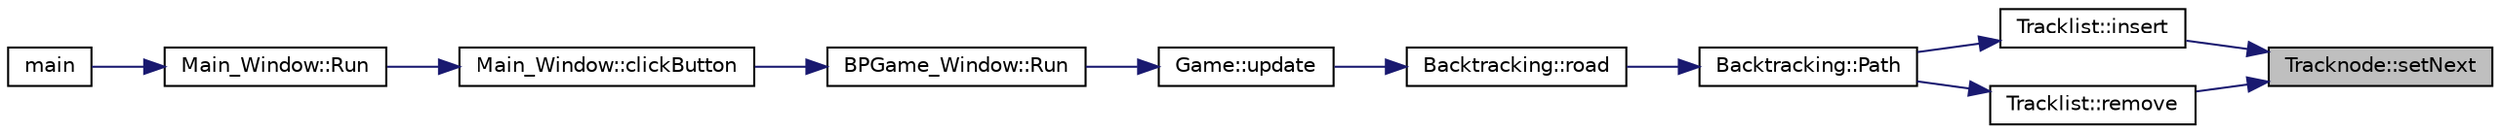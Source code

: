 digraph "Tracknode::setNext"
{
 // LATEX_PDF_SIZE
  edge [fontname="Helvetica",fontsize="10",labelfontname="Helvetica",labelfontsize="10"];
  node [fontname="Helvetica",fontsize="10",shape=record];
  rankdir="RL";
  Node1 [label="Tracknode::setNext",height=0.2,width=0.4,color="black", fillcolor="grey75", style="filled", fontcolor="black",tooltip="sets the next node of the current node"];
  Node1 -> Node2 [dir="back",color="midnightblue",fontsize="10",style="solid"];
  Node2 [label="Tracklist::insert",height=0.2,width=0.4,color="black", fillcolor="white", style="filled",URL="$classTracklist.html#af55ebedbb885b9e94d84200c7f8aed9c",tooltip="inserts a matrix with the actual state of if, the one could be use by the Backtracking"];
  Node2 -> Node3 [dir="back",color="midnightblue",fontsize="10",style="solid"];
  Node3 [label="Backtracking::Path",height=0.2,width=0.4,color="black", fillcolor="white", style="filled",URL="$classBacktracking.html#aa6ab348e6d6c30cd106ab9ac4ff3bb74",tooltip=" "];
  Node3 -> Node4 [dir="back",color="midnightblue",fontsize="10",style="solid"];
  Node4 [label="Backtracking::road",height=0.2,width=0.4,color="black", fillcolor="white", style="filled",URL="$classBacktracking.html#ab260a8a7109050ec57ea5efb50fe72c8",tooltip="gives the path fro an specific position"];
  Node4 -> Node5 [dir="back",color="midnightblue",fontsize="10",style="solid"];
  Node5 [label="Game::update",height=0.2,width=0.4,color="black", fillcolor="white", style="filled",URL="$classGame.html#a79df6376b332d63c9eca0dcee30305c3",tooltip=" "];
  Node5 -> Node6 [dir="back",color="midnightblue",fontsize="10",style="solid"];
  Node6 [label="BPGame_Window::Run",height=0.2,width=0.4,color="black", fillcolor="white", style="filled",URL="$classBPGame__Window.html#af16ea50673729421b824d00b57769c7b",tooltip="Run the window for the BP Game."];
  Node6 -> Node7 [dir="back",color="midnightblue",fontsize="10",style="solid"];
  Node7 [label="Main_Window::clickButton",height=0.2,width=0.4,color="black", fillcolor="white", style="filled",URL="$classMain__Window.html#a502bce91d1c3e08d193eb817c9b79f00",tooltip="It is called if the mouse is left clicked, and changes the window if the click was over a button."];
  Node7 -> Node8 [dir="back",color="midnightblue",fontsize="10",style="solid"];
  Node8 [label="Main_Window::Run",height=0.2,width=0.4,color="black", fillcolor="white", style="filled",URL="$classMain__Window.html#ae90070ea093f89d1f207b686e6e569a3",tooltip="Initializes the menu window."];
  Node8 -> Node9 [dir="back",color="midnightblue",fontsize="10",style="solid"];
  Node9 [label="main",height=0.2,width=0.4,color="black", fillcolor="white", style="filled",URL="$main_8cpp.html#ae66f6b31b5ad750f1fe042a706a4e3d4",tooltip=" "];
  Node1 -> Node10 [dir="back",color="midnightblue",fontsize="10",style="solid"];
  Node10 [label="Tracklist::remove",height=0.2,width=0.4,color="black", fillcolor="white", style="filled",URL="$classTracklist.html#af0a5789f383854ad15d9e81182fae810",tooltip="removes the last element of the linked list"];
  Node10 -> Node3 [dir="back",color="midnightblue",fontsize="10",style="solid"];
}

